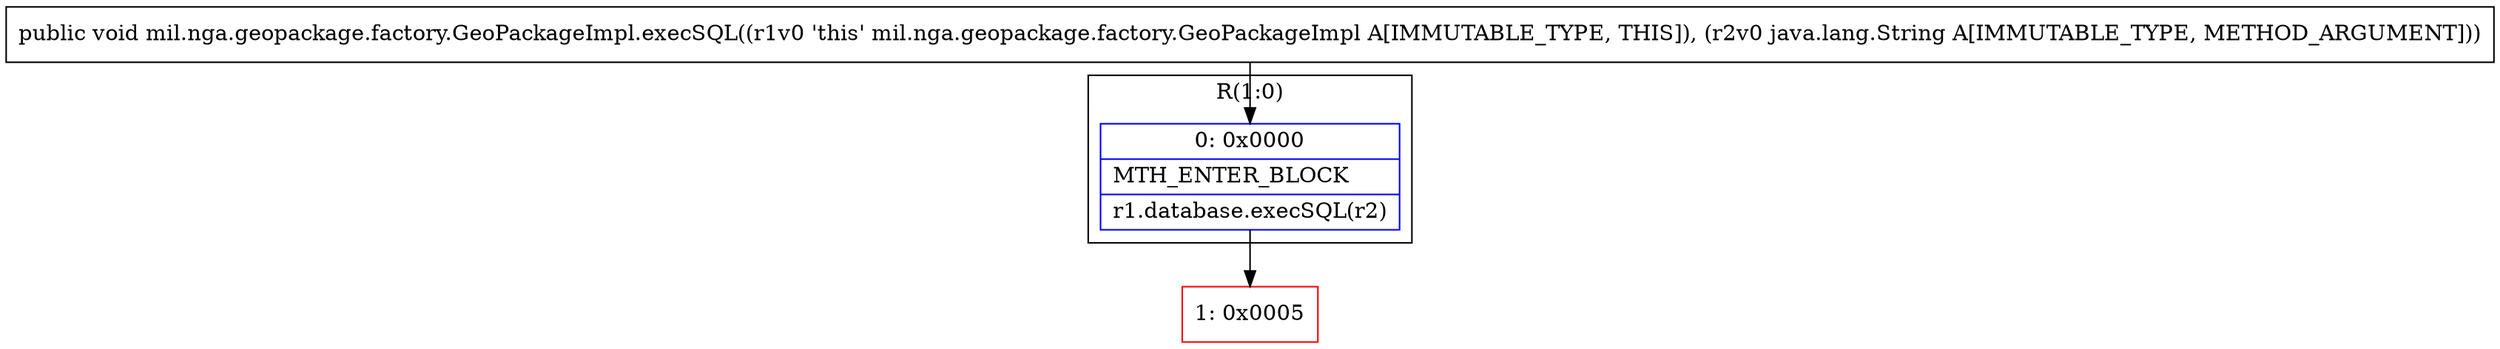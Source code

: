 digraph "CFG formil.nga.geopackage.factory.GeoPackageImpl.execSQL(Ljava\/lang\/String;)V" {
subgraph cluster_Region_13854614 {
label = "R(1:0)";
node [shape=record,color=blue];
Node_0 [shape=record,label="{0\:\ 0x0000|MTH_ENTER_BLOCK\l|r1.database.execSQL(r2)\l}"];
}
Node_1 [shape=record,color=red,label="{1\:\ 0x0005}"];
MethodNode[shape=record,label="{public void mil.nga.geopackage.factory.GeoPackageImpl.execSQL((r1v0 'this' mil.nga.geopackage.factory.GeoPackageImpl A[IMMUTABLE_TYPE, THIS]), (r2v0 java.lang.String A[IMMUTABLE_TYPE, METHOD_ARGUMENT])) }"];
MethodNode -> Node_0;
Node_0 -> Node_1;
}

